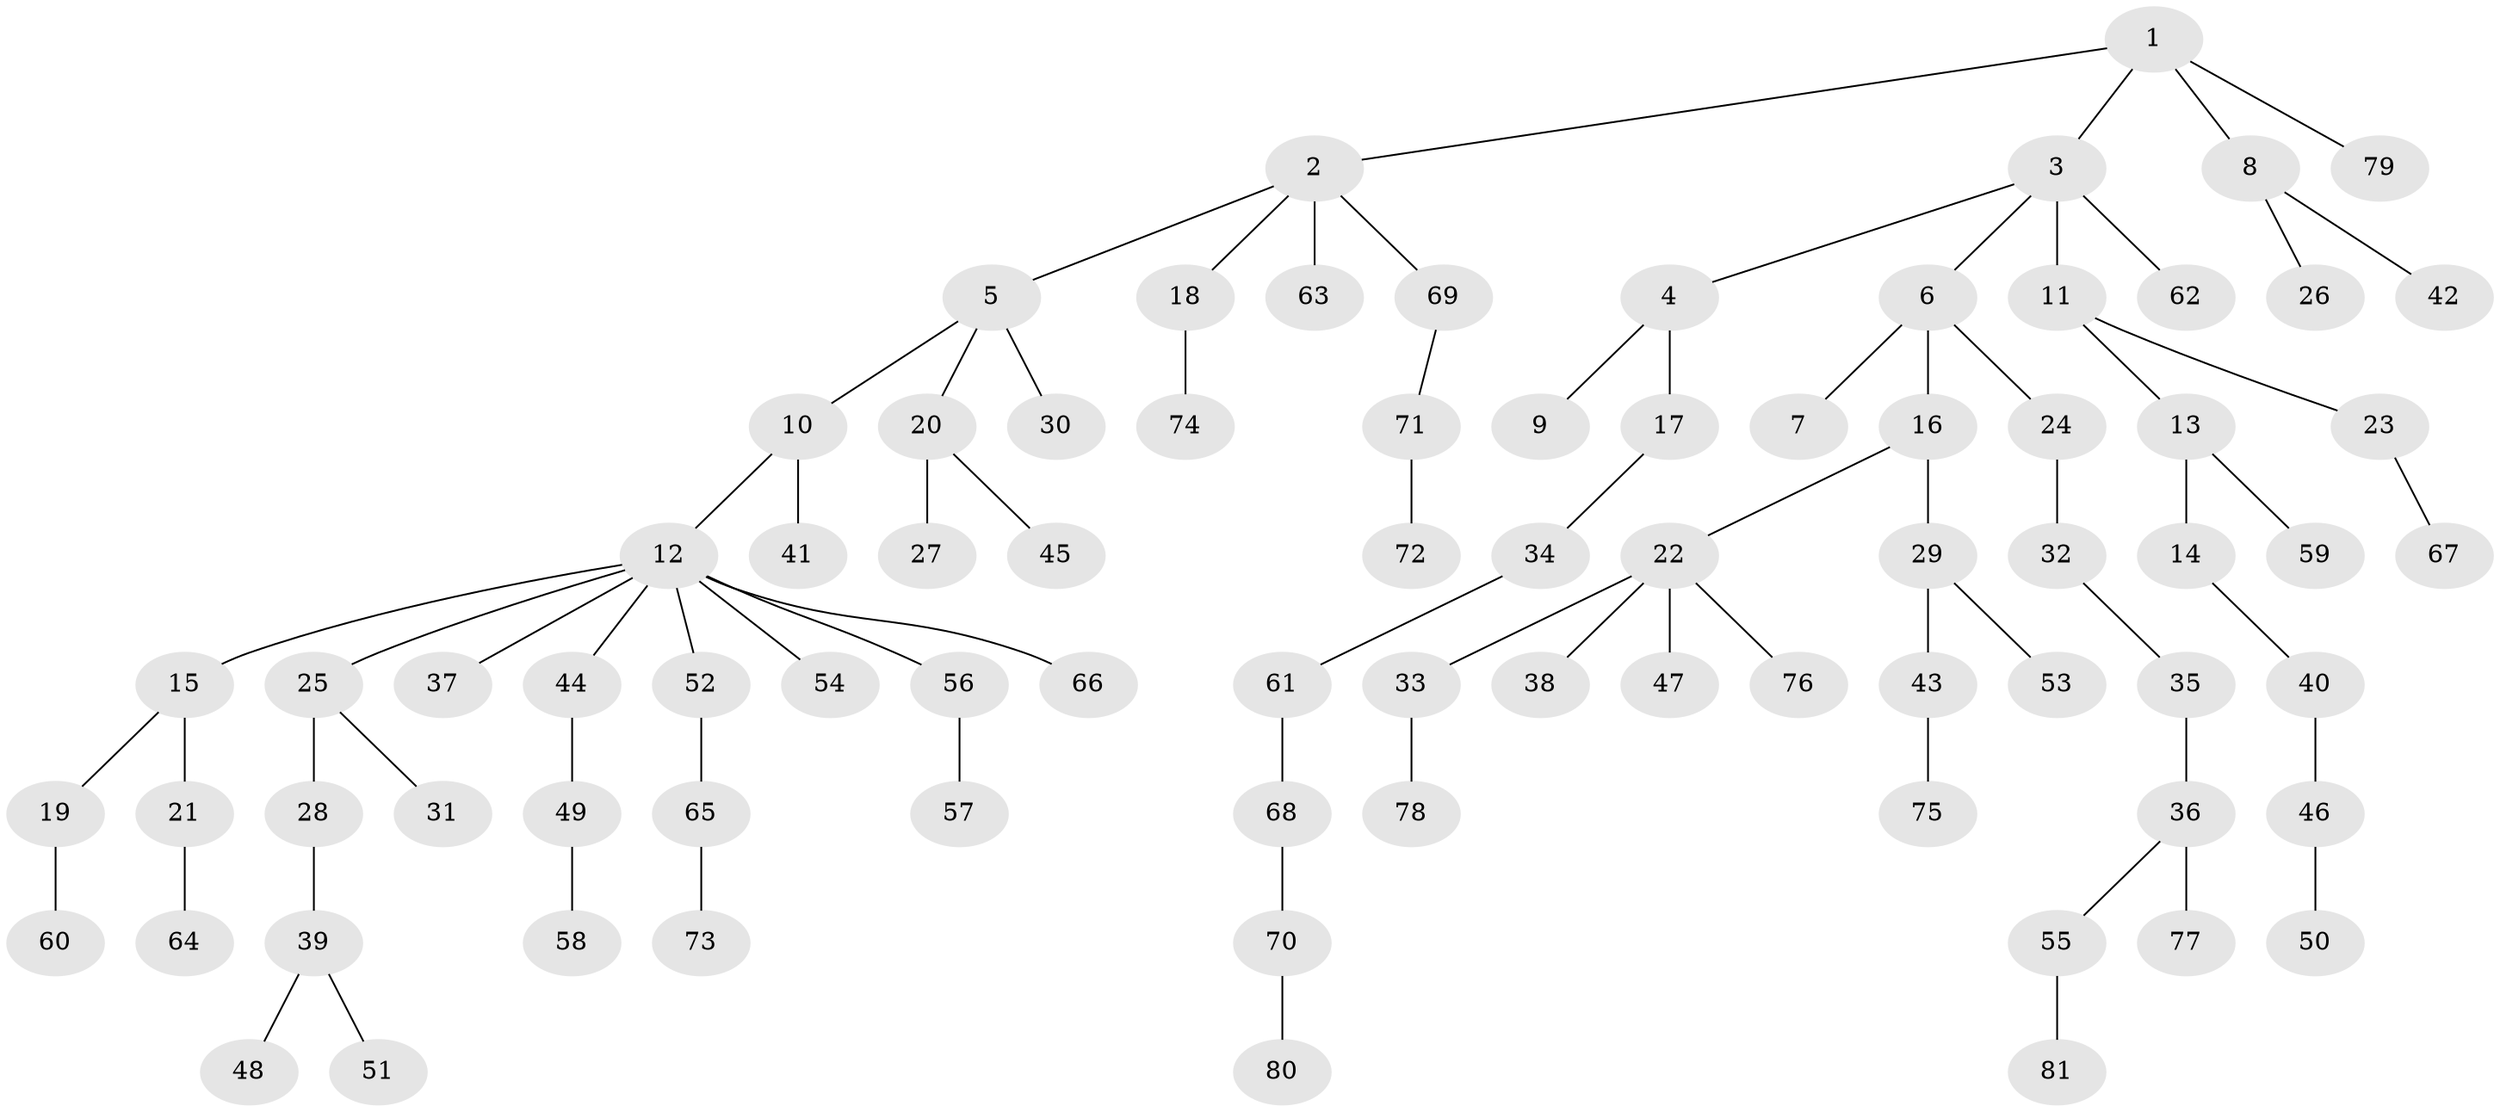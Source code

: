 // coarse degree distribution, {1: 0.65, 10: 0.025, 5: 0.05, 2: 0.225, 3: 0.025, 11: 0.025}
// Generated by graph-tools (version 1.1) at 2025/56/03/04/25 21:56:23]
// undirected, 81 vertices, 80 edges
graph export_dot {
graph [start="1"]
  node [color=gray90,style=filled];
  1;
  2;
  3;
  4;
  5;
  6;
  7;
  8;
  9;
  10;
  11;
  12;
  13;
  14;
  15;
  16;
  17;
  18;
  19;
  20;
  21;
  22;
  23;
  24;
  25;
  26;
  27;
  28;
  29;
  30;
  31;
  32;
  33;
  34;
  35;
  36;
  37;
  38;
  39;
  40;
  41;
  42;
  43;
  44;
  45;
  46;
  47;
  48;
  49;
  50;
  51;
  52;
  53;
  54;
  55;
  56;
  57;
  58;
  59;
  60;
  61;
  62;
  63;
  64;
  65;
  66;
  67;
  68;
  69;
  70;
  71;
  72;
  73;
  74;
  75;
  76;
  77;
  78;
  79;
  80;
  81;
  1 -- 2;
  1 -- 3;
  1 -- 8;
  1 -- 79;
  2 -- 5;
  2 -- 18;
  2 -- 63;
  2 -- 69;
  3 -- 4;
  3 -- 6;
  3 -- 11;
  3 -- 62;
  4 -- 9;
  4 -- 17;
  5 -- 10;
  5 -- 20;
  5 -- 30;
  6 -- 7;
  6 -- 16;
  6 -- 24;
  8 -- 26;
  8 -- 42;
  10 -- 12;
  10 -- 41;
  11 -- 13;
  11 -- 23;
  12 -- 15;
  12 -- 25;
  12 -- 37;
  12 -- 44;
  12 -- 52;
  12 -- 54;
  12 -- 56;
  12 -- 66;
  13 -- 14;
  13 -- 59;
  14 -- 40;
  15 -- 19;
  15 -- 21;
  16 -- 22;
  16 -- 29;
  17 -- 34;
  18 -- 74;
  19 -- 60;
  20 -- 27;
  20 -- 45;
  21 -- 64;
  22 -- 33;
  22 -- 38;
  22 -- 47;
  22 -- 76;
  23 -- 67;
  24 -- 32;
  25 -- 28;
  25 -- 31;
  28 -- 39;
  29 -- 43;
  29 -- 53;
  32 -- 35;
  33 -- 78;
  34 -- 61;
  35 -- 36;
  36 -- 55;
  36 -- 77;
  39 -- 48;
  39 -- 51;
  40 -- 46;
  43 -- 75;
  44 -- 49;
  46 -- 50;
  49 -- 58;
  52 -- 65;
  55 -- 81;
  56 -- 57;
  61 -- 68;
  65 -- 73;
  68 -- 70;
  69 -- 71;
  70 -- 80;
  71 -- 72;
}
